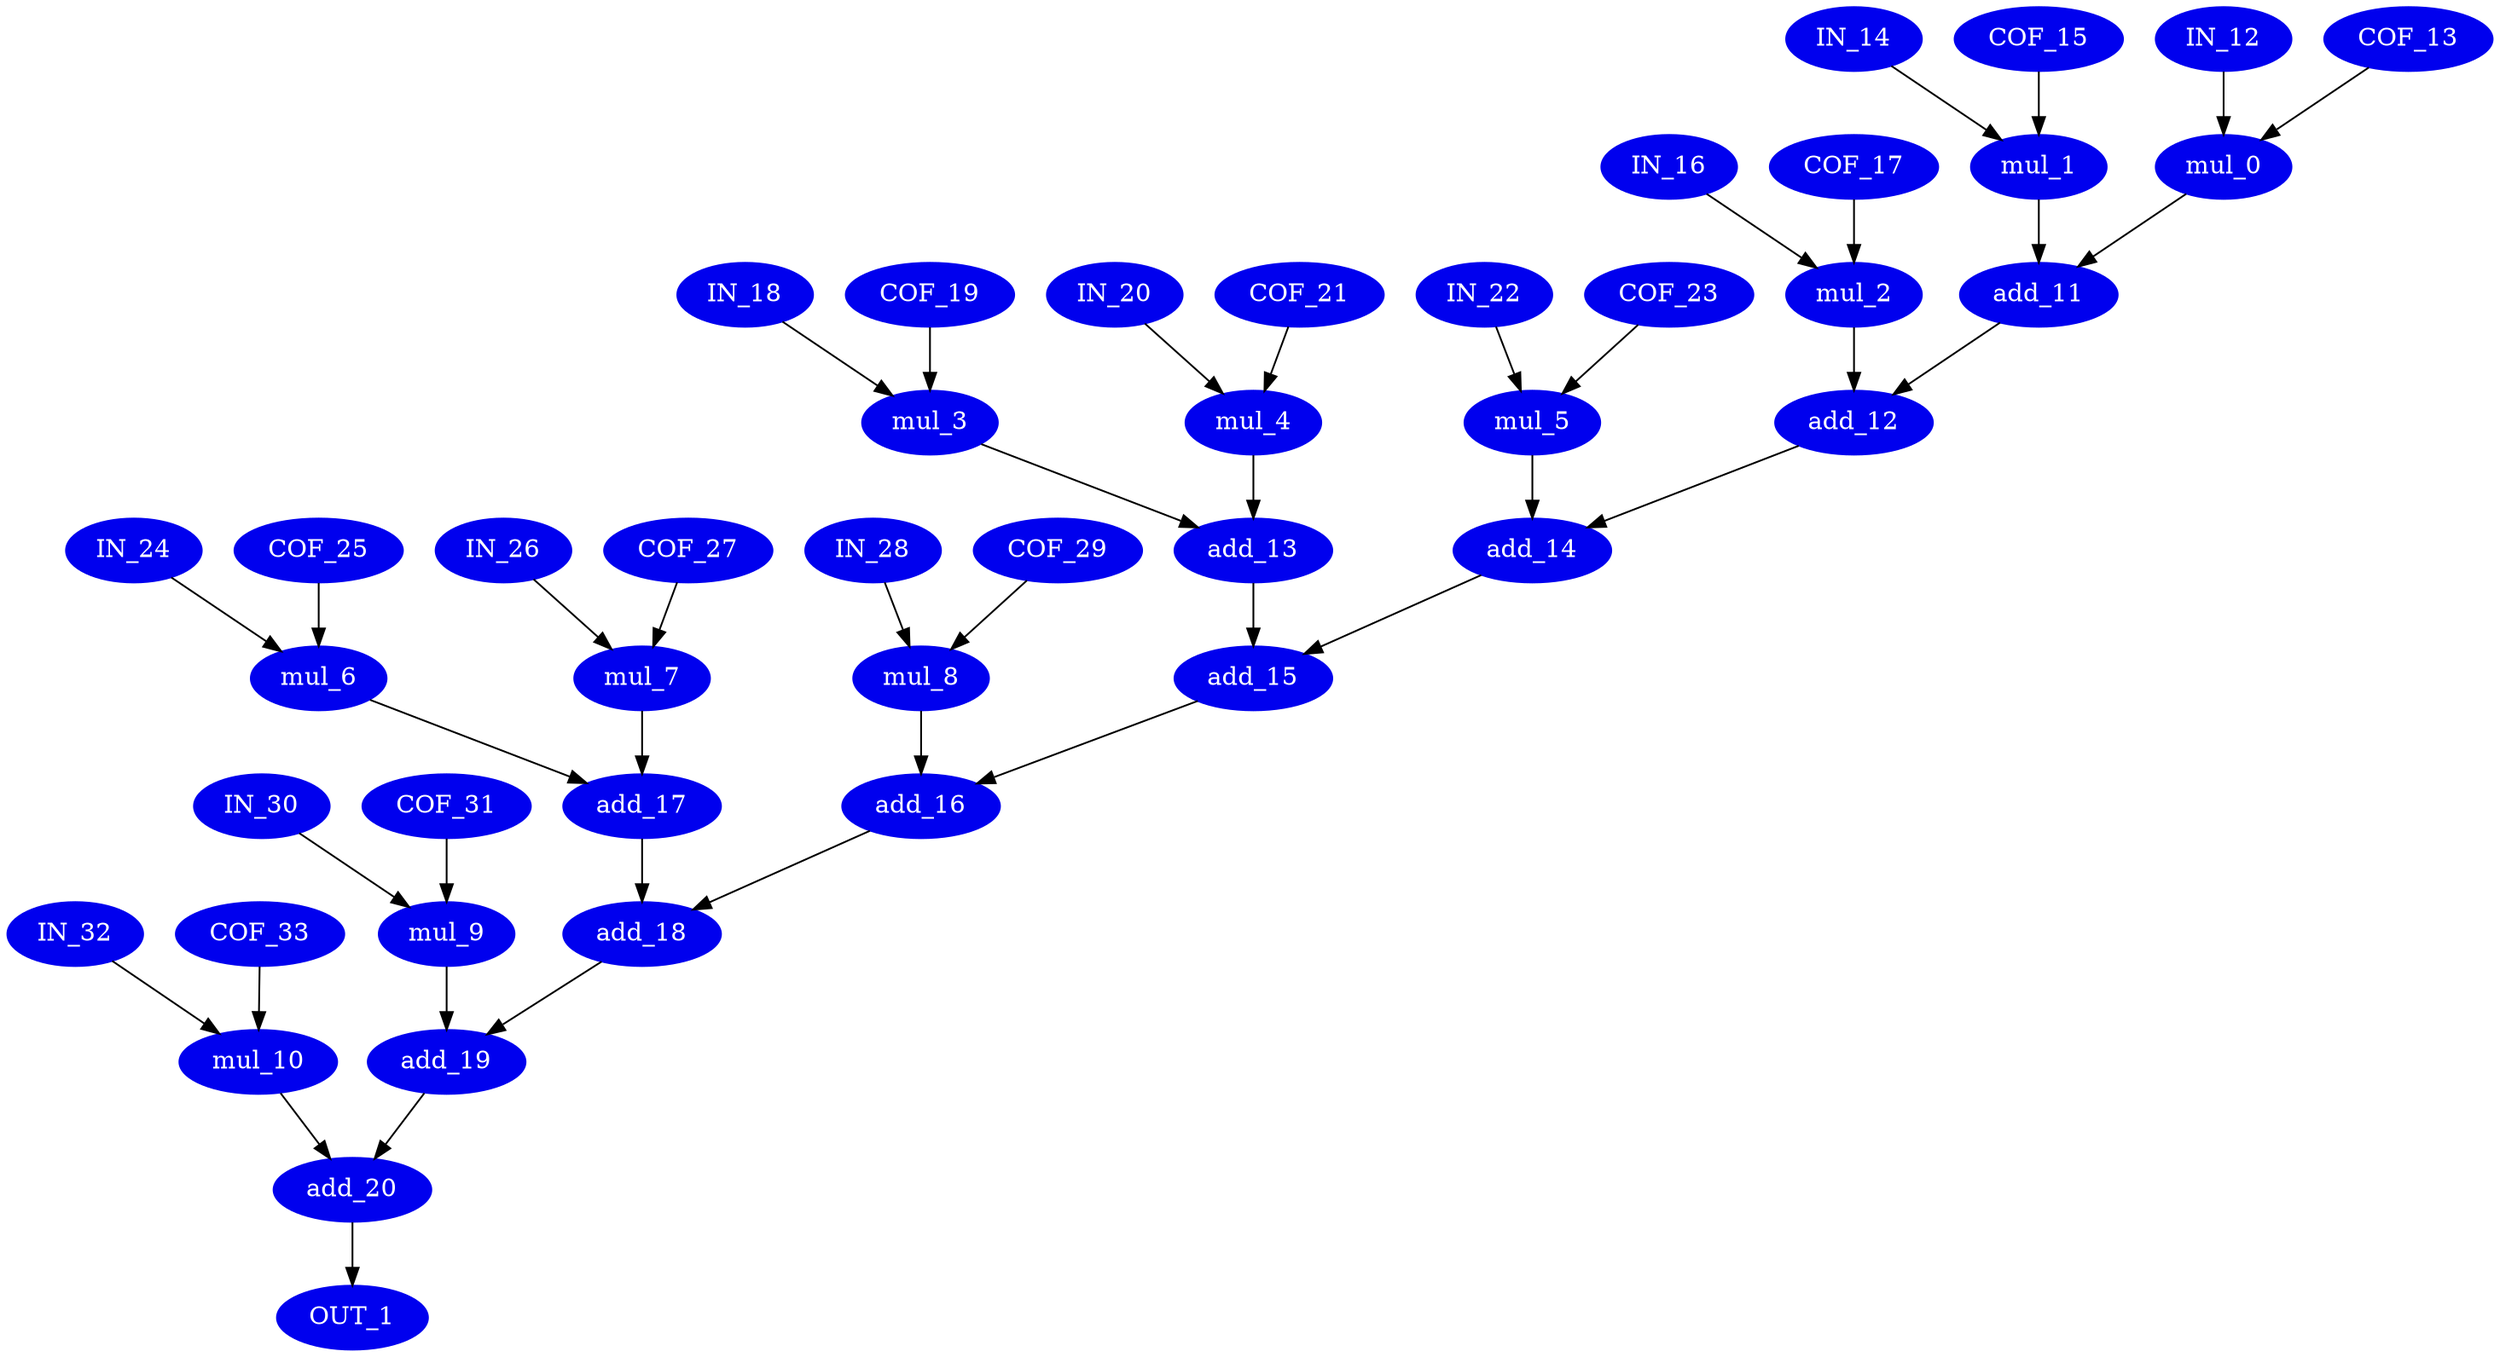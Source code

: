 digraph fir {
    node [fontcolor=white,style=filled,color=blue2];
     mul_0 [opcode = mul ];
     mul_1 [opcode = mul ];
     mul_2 [opcode = mul ];
     mul_3 [opcode = mul ];
     mul_4 [opcode = mul ];
     mul_5 [opcode = mul ];
     mul_6 [opcode = mul ];
     mul_7 [opcode = mul ];
     mul_8 [opcode = mul ];
     mul_9 [opcode = mul ];
     mul_10 [opcode = mul ];
     add_11 [opcode = add ];
     add_12 [opcode = add ];
     add_13 [opcode = add ];
     add_14 [opcode = add ];
     add_15 [opcode = add ];
     add_16 [opcode = add ];
     add_17 [opcode = add ];
     add_18 [opcode = add ];
     add_19 [opcode = add ];
     add_20 [opcode = add ];
     IN_12 [opcode = load ];
     COF_13 [opcode = load ];
     IN_14 [opcode = load ];
     COF_15 [opcode = load ];
     IN_16 [opcode = load ];
     COF_17 [opcode = load ];
     IN_18 [opcode = load ];
     COF_19 [opcode = load ];
     IN_20 [opcode = load ];
     COF_21 [opcode = load ];
     IN_22 [opcode = load ];
     COF_23 [opcode = load ];
     IN_24 [opcode = load ];
     COF_25 [opcode = load ];
     IN_26 [opcode = load ];
     COF_27 [opcode = load ];
     IN_28 [opcode = load ];
     COF_29 [opcode = load ];
     IN_30 [opcode = load ];
     COF_31 [opcode = load ];
     IN_32 [opcode = load ];
     COF_33 [opcode = load ];
     OUT_1 [opcode = store ];
     IN_12 -> mul_0 [ name = 0 ];
     COF_13 -> mul_0 [ name = 1 ];
     IN_14 -> mul_1 [ name = 2 ];
     COF_15 -> mul_1 [ name = 3 ];
     IN_16 -> mul_2 [ name = 4 ];
     COF_17 -> mul_2 [ name = 5 ];
     mul_0 -> add_11 [ name = 6 ];
     mul_1 -> add_11 [ name = 7 ];
     add_11 -> add_12 [ name = 8 ];
     mul_2 -> add_12 [ name = 9 ];
     IN_18 -> mul_3 [ name = 10 ];
     COF_19 -> mul_3 [ name = 11 ];
     IN_20 -> mul_4 [ name = 12 ];
     COF_21 -> mul_4 [ name = 13 ];
     IN_22 -> mul_5 [ name = 14 ];
     COF_23 -> mul_5 [ name = 15 ];
     mul_3 -> add_13 [ name = 16 ];
     mul_4 -> add_13 [ name = 17 ];
     mul_5 -> add_14 [ name = 18 ];
     add_12 -> add_14 [ name = 19 ];
     add_13 -> add_15 [ name = 20 ];
     add_14 -> add_15 [ name = 21 ];
     IN_24 -> mul_6 [ name = 22 ];
     COF_25 -> mul_6 [ name = 23 ];
     IN_26 -> mul_7 [ name = 24 ];
     COF_27 -> mul_7 [ name = 25 ];
     IN_28 -> mul_8 [ name = 26 ];
     COF_29 -> mul_8 [ name = 27 ];
     add_15 -> add_16 [ name = 28 ];
     mul_8 -> add_16 [ name = 29 ];
     mul_6 -> add_17 [ name = 30 ];
     mul_7 -> add_17 [ name = 31 ];
     add_17 -> add_18 [ name = 32 ];
     add_16 -> add_18 [ name = 33 ];
     IN_30 -> mul_9 [ name = 34 ];
     COF_31 -> mul_9 [ name = 35 ];
     IN_32 -> mul_10 [ name = 36 ];
     COF_33 -> mul_10 [ name = 37 ];
     add_18 -> add_19 [ name = 38 ];
     mul_9 -> add_19 [ name = 39 ];
     mul_10 -> add_20 [ name = 40 ];
     add_19 -> add_20 [ name = 41 ];
     add_20 -> OUT_1 [ name = 42 ];
}
